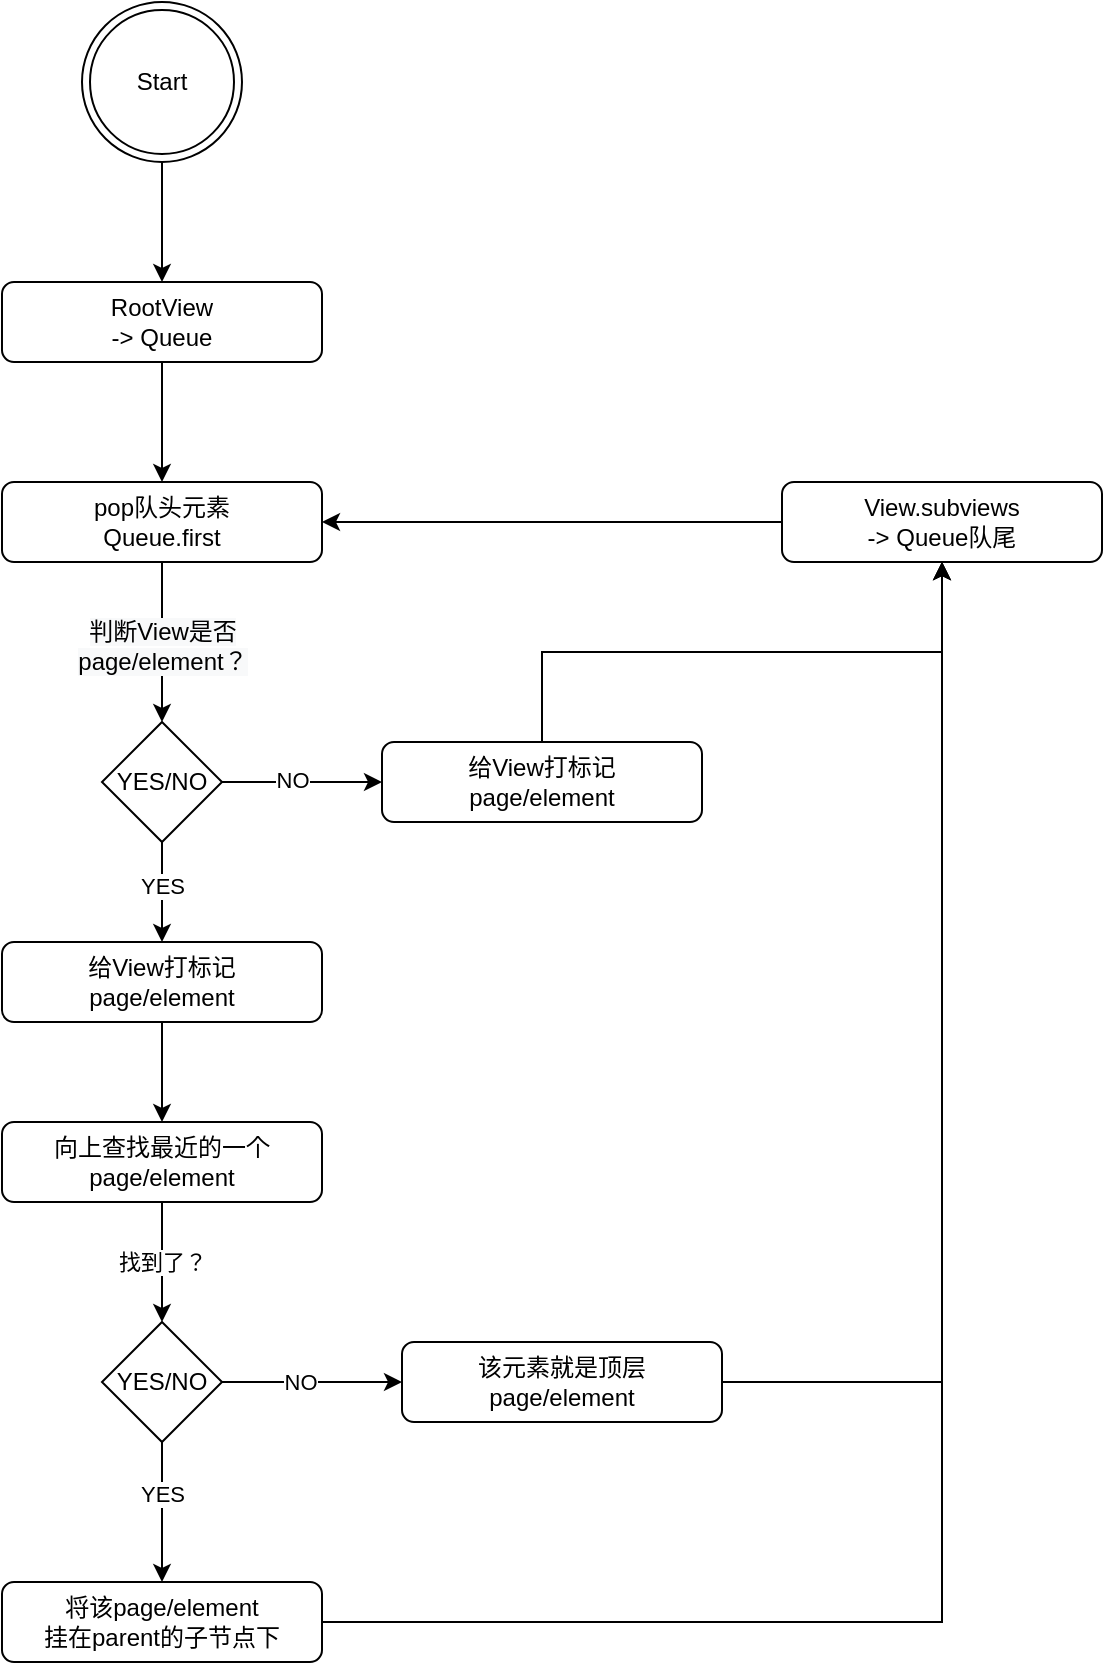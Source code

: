 <mxfile version="14.4.4" type="github">
  <diagram id="VYMUzPChVgCTFLQNsk6v" name="Page-1">
    <mxGraphModel dx="1693" dy="943" grid="1" gridSize="10" guides="1" tooltips="1" connect="1" arrows="1" fold="1" page="1" pageScale="1" pageWidth="827" pageHeight="1169" math="0" shadow="0">
      <root>
        <mxCell id="0" />
        <mxCell id="1" parent="0" />
        <mxCell id="CzlUhov0SnCZU1POkyCt-3" style="edgeStyle=orthogonalEdgeStyle;rounded=0;orthogonalLoop=1;jettySize=auto;html=1;" edge="1" parent="1" source="CzlUhov0SnCZU1POkyCt-1" target="CzlUhov0SnCZU1POkyCt-2">
          <mxGeometry relative="1" as="geometry" />
        </mxCell>
        <mxCell id="CzlUhov0SnCZU1POkyCt-1" value="Start" style="ellipse;shape=doubleEllipse;whiteSpace=wrap;html=1;aspect=fixed;" vertex="1" parent="1">
          <mxGeometry x="270" y="60" width="80" height="80" as="geometry" />
        </mxCell>
        <mxCell id="CzlUhov0SnCZU1POkyCt-9" style="edgeStyle=orthogonalEdgeStyle;rounded=0;orthogonalLoop=1;jettySize=auto;html=1;" edge="1" parent="1" source="CzlUhov0SnCZU1POkyCt-2" target="CzlUhov0SnCZU1POkyCt-4">
          <mxGeometry relative="1" as="geometry" />
        </mxCell>
        <mxCell id="CzlUhov0SnCZU1POkyCt-2" value="RootView&lt;br&gt;-&amp;gt; Queue" style="rounded=1;whiteSpace=wrap;html=1;" vertex="1" parent="1">
          <mxGeometry x="230" y="200" width="160" height="40" as="geometry" />
        </mxCell>
        <mxCell id="CzlUhov0SnCZU1POkyCt-7" style="edgeStyle=orthogonalEdgeStyle;rounded=0;orthogonalLoop=1;jettySize=auto;html=1;" edge="1" parent="1" source="CzlUhov0SnCZU1POkyCt-4" target="CzlUhov0SnCZU1POkyCt-6">
          <mxGeometry relative="1" as="geometry" />
        </mxCell>
        <mxCell id="CzlUhov0SnCZU1POkyCt-8" value="&lt;span style=&quot;font-size: 12px ; font-family: &amp;#34;helvetica&amp;#34; ; background-color: rgb(248 , 249 , 250)&quot;&gt;判断View是否&lt;/span&gt;&lt;br style=&quot;font-size: 12px ; font-family: &amp;#34;helvetica&amp;#34; ; background-color: rgb(248 , 249 , 250)&quot;&gt;&lt;span style=&quot;font-size: 12px ; font-family: &amp;#34;helvetica&amp;#34; ; background-color: rgb(248 , 249 , 250)&quot;&gt;page/element？&lt;/span&gt;" style="edgeLabel;html=1;align=center;verticalAlign=middle;resizable=0;points=[];" vertex="1" connectable="0" parent="CzlUhov0SnCZU1POkyCt-7">
          <mxGeometry x="-0.164" y="-1" relative="1" as="geometry">
            <mxPoint x="1" y="8" as="offset" />
          </mxGeometry>
        </mxCell>
        <mxCell id="CzlUhov0SnCZU1POkyCt-4" value="pop队头元素&lt;br&gt;Queue.first" style="rounded=1;whiteSpace=wrap;html=1;" vertex="1" parent="1">
          <mxGeometry x="230" y="300" width="160" height="40" as="geometry" />
        </mxCell>
        <mxCell id="CzlUhov0SnCZU1POkyCt-11" style="rounded=0;orthogonalLoop=1;jettySize=auto;html=1;edgeStyle=elbowEdgeStyle;elbow=vertical;" edge="1" parent="1" source="CzlUhov0SnCZU1POkyCt-6" target="CzlUhov0SnCZU1POkyCt-10">
          <mxGeometry relative="1" as="geometry" />
        </mxCell>
        <mxCell id="CzlUhov0SnCZU1POkyCt-12" value="YES" style="edgeLabel;html=1;align=center;verticalAlign=middle;resizable=0;points=[];" vertex="1" connectable="0" parent="CzlUhov0SnCZU1POkyCt-11">
          <mxGeometry x="-0.114" relative="1" as="geometry">
            <mxPoint as="offset" />
          </mxGeometry>
        </mxCell>
        <mxCell id="CzlUhov0SnCZU1POkyCt-14" style="rounded=0;orthogonalLoop=1;jettySize=auto;html=1;edgeStyle=elbowEdgeStyle;elbow=vertical;" edge="1" parent="1" source="CzlUhov0SnCZU1POkyCt-6" target="CzlUhov0SnCZU1POkyCt-13">
          <mxGeometry relative="1" as="geometry" />
        </mxCell>
        <mxCell id="CzlUhov0SnCZU1POkyCt-15" value="NO" style="edgeLabel;html=1;align=center;verticalAlign=middle;resizable=0;points=[];" vertex="1" connectable="0" parent="CzlUhov0SnCZU1POkyCt-14">
          <mxGeometry x="-0.143" y="1" relative="1" as="geometry">
            <mxPoint as="offset" />
          </mxGeometry>
        </mxCell>
        <mxCell id="CzlUhov0SnCZU1POkyCt-6" value="YES/NO" style="rhombus;whiteSpace=wrap;html=1;" vertex="1" parent="1">
          <mxGeometry x="280" y="420" width="60" height="60" as="geometry" />
        </mxCell>
        <mxCell id="CzlUhov0SnCZU1POkyCt-23" style="edgeStyle=elbowEdgeStyle;rounded=0;orthogonalLoop=1;jettySize=auto;elbow=vertical;html=1;" edge="1" parent="1" source="CzlUhov0SnCZU1POkyCt-10" target="CzlUhov0SnCZU1POkyCt-20">
          <mxGeometry relative="1" as="geometry" />
        </mxCell>
        <mxCell id="CzlUhov0SnCZU1POkyCt-10" value="给View打标记&lt;br&gt;page/element" style="rounded=1;whiteSpace=wrap;html=1;" vertex="1" parent="1">
          <mxGeometry x="230" y="530" width="160" height="40" as="geometry" />
        </mxCell>
        <mxCell id="CzlUhov0SnCZU1POkyCt-17" style="edgeStyle=elbowEdgeStyle;rounded=0;orthogonalLoop=1;jettySize=auto;elbow=vertical;html=1;" edge="1" parent="1" source="CzlUhov0SnCZU1POkyCt-13" target="CzlUhov0SnCZU1POkyCt-16">
          <mxGeometry relative="1" as="geometry" />
        </mxCell>
        <mxCell id="CzlUhov0SnCZU1POkyCt-13" value="给View打标记&lt;br&gt;page/element" style="rounded=1;whiteSpace=wrap;html=1;" vertex="1" parent="1">
          <mxGeometry x="420" y="430" width="160" height="40" as="geometry" />
        </mxCell>
        <mxCell id="CzlUhov0SnCZU1POkyCt-27" style="edgeStyle=elbowEdgeStyle;rounded=0;orthogonalLoop=1;jettySize=auto;elbow=vertical;html=1;" edge="1" parent="1" source="CzlUhov0SnCZU1POkyCt-16" target="CzlUhov0SnCZU1POkyCt-4">
          <mxGeometry relative="1" as="geometry" />
        </mxCell>
        <mxCell id="CzlUhov0SnCZU1POkyCt-16" value="View.subviews&lt;br&gt;-&amp;gt; Queue队尾" style="rounded=1;whiteSpace=wrap;html=1;" vertex="1" parent="1">
          <mxGeometry x="620" y="300" width="160" height="40" as="geometry" />
        </mxCell>
        <mxCell id="CzlUhov0SnCZU1POkyCt-22" style="edgeStyle=elbowEdgeStyle;rounded=0;orthogonalLoop=1;jettySize=auto;elbow=horizontal;html=1;" edge="1" parent="1" source="CzlUhov0SnCZU1POkyCt-20" target="CzlUhov0SnCZU1POkyCt-21">
          <mxGeometry relative="1" as="geometry" />
        </mxCell>
        <mxCell id="CzlUhov0SnCZU1POkyCt-24" value="找到了？" style="edgeLabel;html=1;align=center;verticalAlign=middle;resizable=0;points=[];" vertex="1" connectable="0" parent="CzlUhov0SnCZU1POkyCt-22">
          <mxGeometry x="-0.276" relative="1" as="geometry">
            <mxPoint x="-0.03" y="8.62" as="offset" />
          </mxGeometry>
        </mxCell>
        <mxCell id="CzlUhov0SnCZU1POkyCt-20" value="向上查找最近的一个&lt;br&gt;page/element" style="rounded=1;whiteSpace=wrap;html=1;" vertex="1" parent="1">
          <mxGeometry x="230" y="620" width="160" height="40" as="geometry" />
        </mxCell>
        <mxCell id="CzlUhov0SnCZU1POkyCt-26" style="edgeStyle=elbowEdgeStyle;rounded=0;orthogonalLoop=1;jettySize=auto;elbow=vertical;html=1;" edge="1" parent="1" source="CzlUhov0SnCZU1POkyCt-21" target="CzlUhov0SnCZU1POkyCt-25">
          <mxGeometry relative="1" as="geometry" />
        </mxCell>
        <mxCell id="CzlUhov0SnCZU1POkyCt-30" value="YES" style="edgeLabel;html=1;align=center;verticalAlign=middle;resizable=0;points=[];" vertex="1" connectable="0" parent="CzlUhov0SnCZU1POkyCt-26">
          <mxGeometry x="-0.379" y="1" relative="1" as="geometry">
            <mxPoint x="-1" y="4.14" as="offset" />
          </mxGeometry>
        </mxCell>
        <mxCell id="CzlUhov0SnCZU1POkyCt-31" style="edgeStyle=elbowEdgeStyle;rounded=0;orthogonalLoop=1;jettySize=auto;elbow=vertical;html=1;" edge="1" parent="1" source="CzlUhov0SnCZU1POkyCt-21" target="CzlUhov0SnCZU1POkyCt-28">
          <mxGeometry relative="1" as="geometry" />
        </mxCell>
        <mxCell id="CzlUhov0SnCZU1POkyCt-32" value="NO" style="edgeLabel;html=1;align=center;verticalAlign=middle;resizable=0;points=[];" vertex="1" connectable="0" parent="CzlUhov0SnCZU1POkyCt-31">
          <mxGeometry x="-0.149" y="-2" relative="1" as="geometry">
            <mxPoint y="-2" as="offset" />
          </mxGeometry>
        </mxCell>
        <mxCell id="CzlUhov0SnCZU1POkyCt-21" value="YES/NO" style="rhombus;whiteSpace=wrap;html=1;" vertex="1" parent="1">
          <mxGeometry x="280" y="720" width="60" height="60" as="geometry" />
        </mxCell>
        <mxCell id="CzlUhov0SnCZU1POkyCt-34" style="edgeStyle=elbowEdgeStyle;rounded=0;orthogonalLoop=1;jettySize=auto;elbow=vertical;html=1;entryX=0.5;entryY=1;entryDx=0;entryDy=0;" edge="1" parent="1" source="CzlUhov0SnCZU1POkyCt-25" target="CzlUhov0SnCZU1POkyCt-16">
          <mxGeometry relative="1" as="geometry">
            <Array as="points">
              <mxPoint x="600" y="870" />
              <mxPoint x="510" y="900" />
            </Array>
          </mxGeometry>
        </mxCell>
        <mxCell id="CzlUhov0SnCZU1POkyCt-25" value="将该page/element&lt;br&gt;挂在parent的子节点下" style="rounded=1;whiteSpace=wrap;html=1;" vertex="1" parent="1">
          <mxGeometry x="230" y="850" width="160" height="40" as="geometry" />
        </mxCell>
        <mxCell id="CzlUhov0SnCZU1POkyCt-33" style="edgeStyle=elbowEdgeStyle;rounded=0;orthogonalLoop=1;jettySize=auto;elbow=vertical;html=1;entryX=0.5;entryY=1;entryDx=0;entryDy=0;" edge="1" parent="1" source="CzlUhov0SnCZU1POkyCt-28" target="CzlUhov0SnCZU1POkyCt-16">
          <mxGeometry relative="1" as="geometry">
            <Array as="points">
              <mxPoint x="640" y="750" />
              <mxPoint x="660" y="800" />
            </Array>
          </mxGeometry>
        </mxCell>
        <mxCell id="CzlUhov0SnCZU1POkyCt-28" value="该元素就是顶层&lt;br&gt;page/element" style="rounded=1;whiteSpace=wrap;html=1;" vertex="1" parent="1">
          <mxGeometry x="430" y="730" width="160" height="40" as="geometry" />
        </mxCell>
      </root>
    </mxGraphModel>
  </diagram>
</mxfile>
